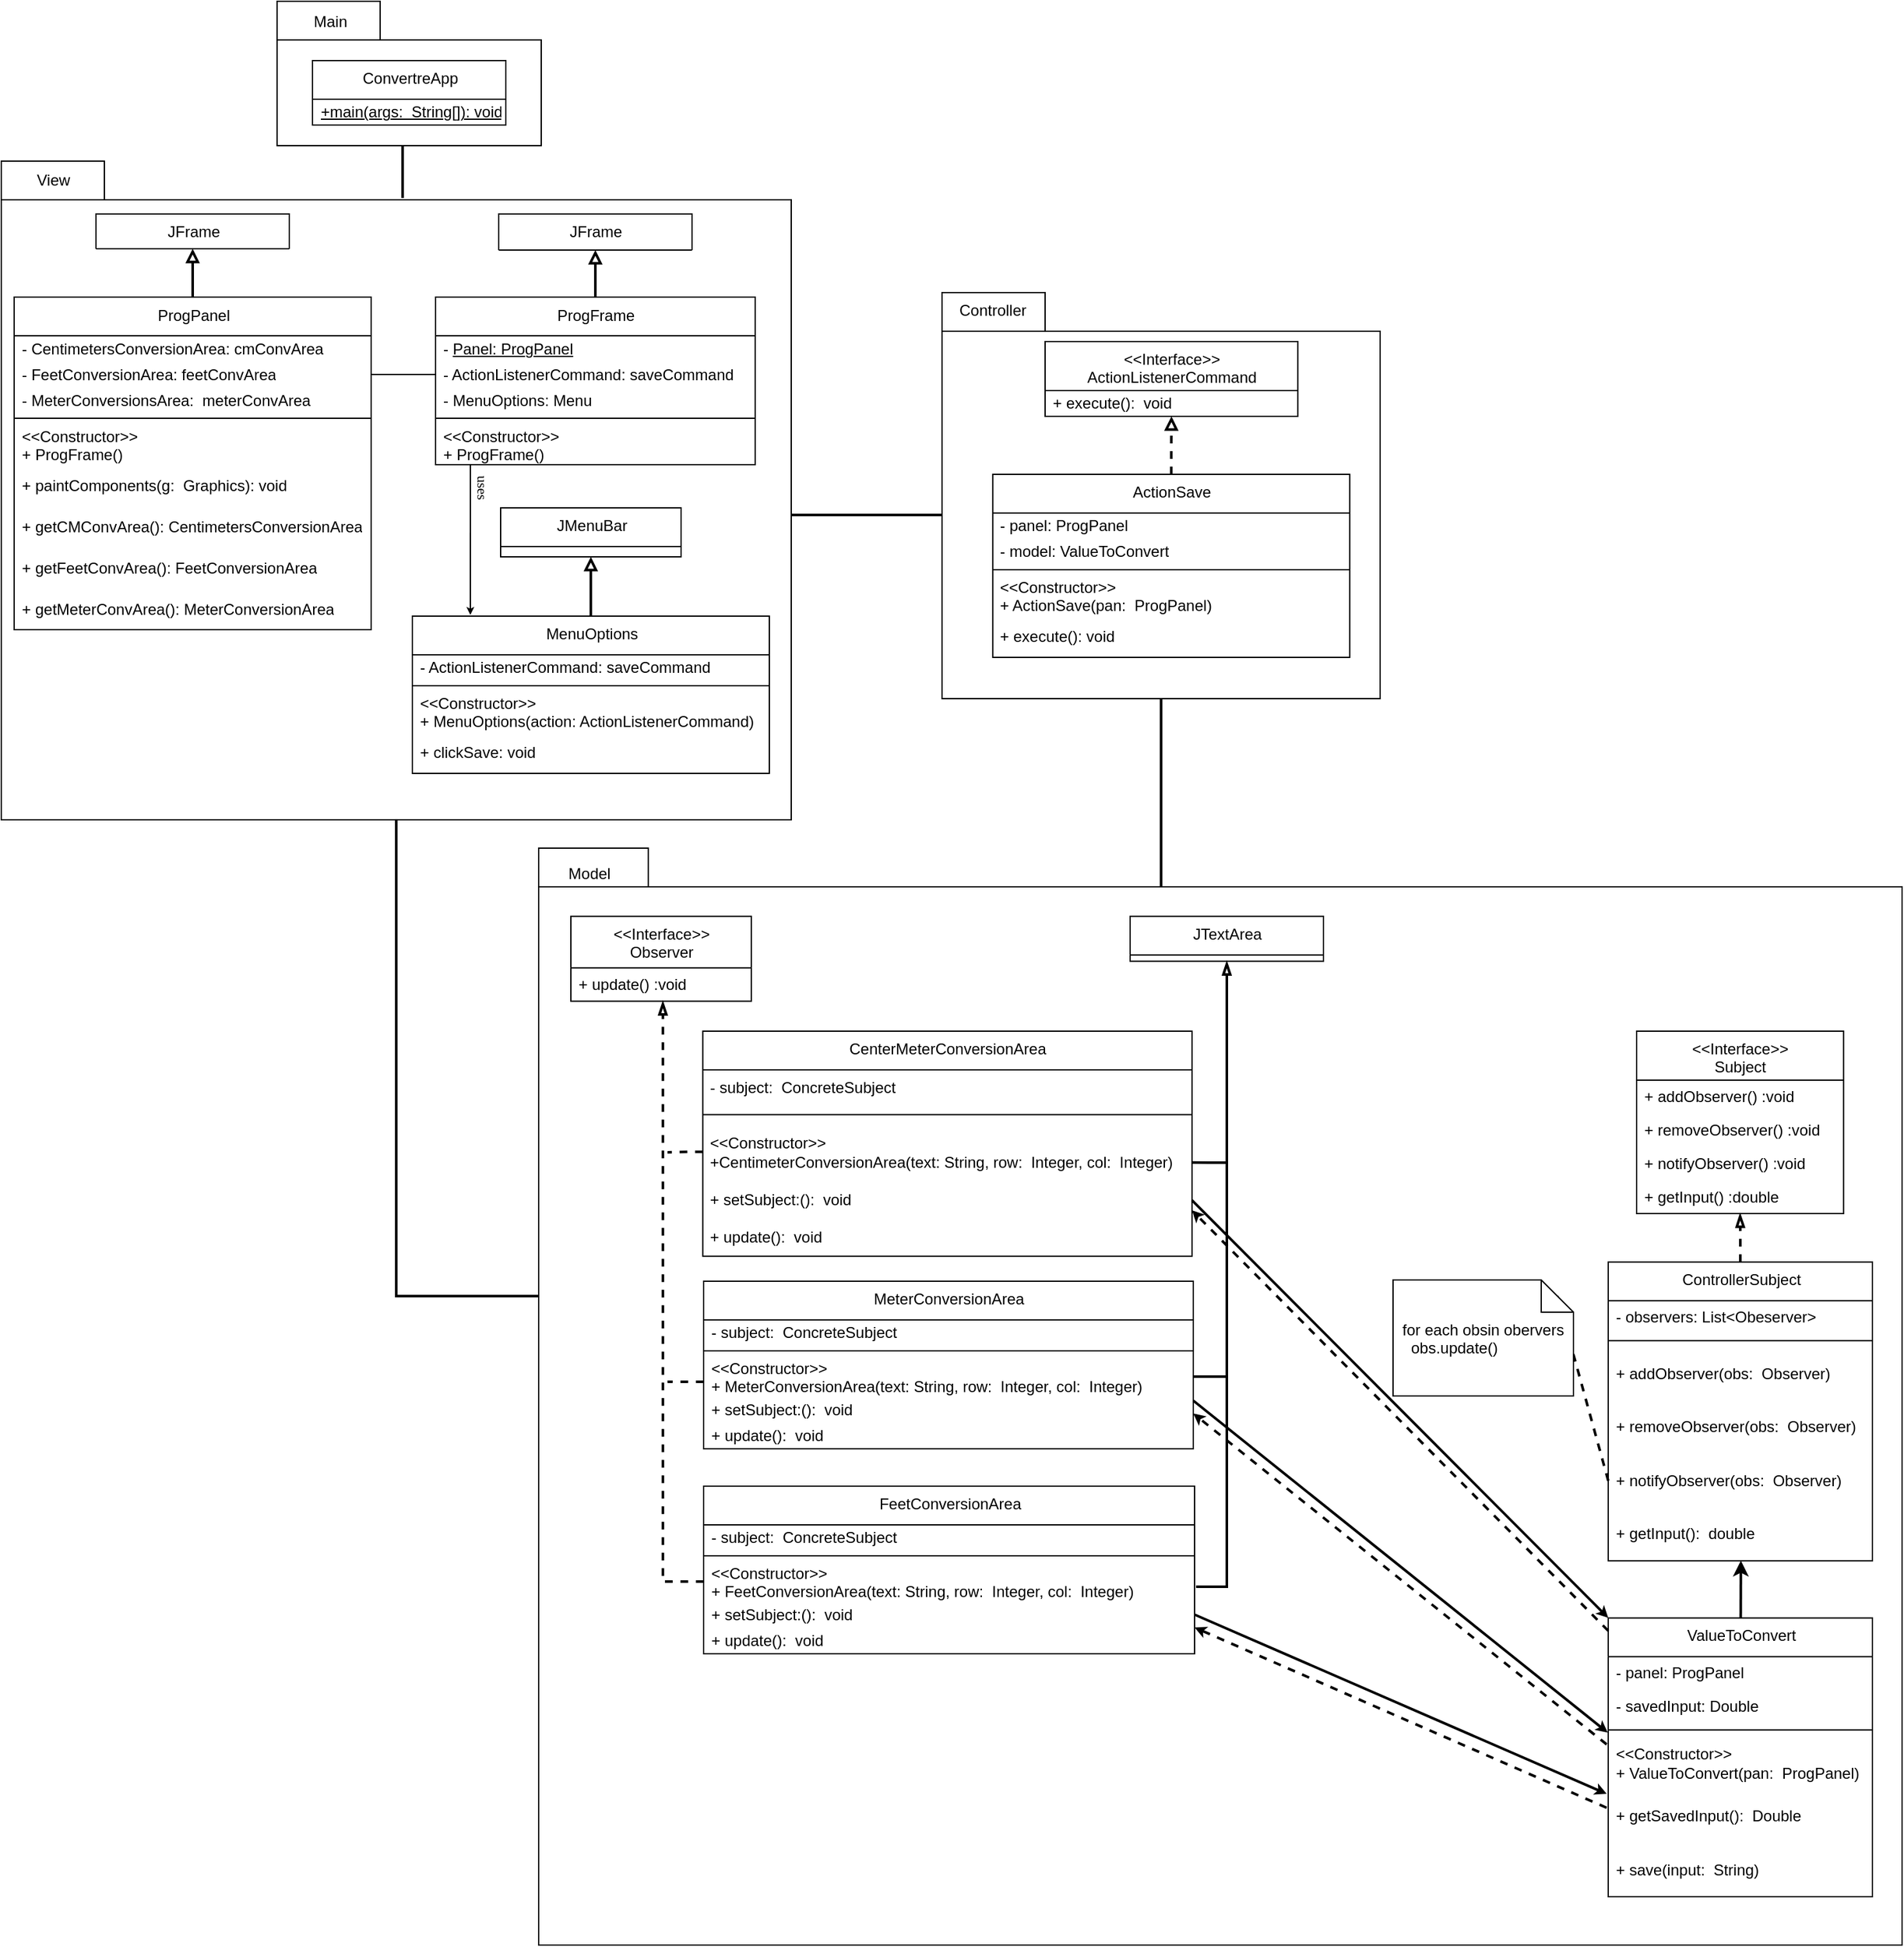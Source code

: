 <mxfile version="15.8.2" type="github">
  <diagram id="M9_Y6eJo72a2D9YSkRky" name="Page-1">
    <mxGraphModel dx="2500" dy="1868" grid="0" gridSize="10" guides="1" tooltips="1" connect="1" arrows="1" fold="1" page="0" pageScale="1" pageWidth="850" pageHeight="1100" math="0" shadow="0">
      <root>
        <mxCell id="0" />
        <mxCell id="1" style="" parent="0" />
        <mxCell id="19sE1abQ0TIRROIsZksC-42" value="" style="shape=folder;fontStyle=1;tabWidth=80;tabHeight=30;tabPosition=left;html=1;boundedLbl=1;labelBackgroundColor=default;fontColor=default;strokeColor=default;fillColor=default;" vertex="1" parent="1">
          <mxGeometry x="97" y="854" width="1058" height="851" as="geometry" />
        </mxCell>
        <mxCell id="19sE1abQ0TIRROIsZksC-46" value="" style="group" vertex="1" connectable="0" parent="1">
          <mxGeometry x="410" y="423" width="340" height="315" as="geometry" />
        </mxCell>
        <mxCell id="U3ejUCYZ4DHuvYuuj-Lv-6" value="" style="shape=folder;fontStyle=1;tabWidth=80;tabHeight=30;tabPosition=left;html=1;boundedLbl=1;labelBackgroundColor=default;fontColor=default;strokeColor=default;fillColor=default;" parent="19sE1abQ0TIRROIsZksC-46" vertex="1">
          <mxGeometry width="340" height="315" as="geometry" />
        </mxCell>
        <mxCell id="U3ejUCYZ4DHuvYuuj-Lv-173" value="Controller" style="text;html=1;align=center;verticalAlign=middle;resizable=0;points=[];autosize=1;strokeColor=none;fillColor=none;fontColor=default;" parent="19sE1abQ0TIRROIsZksC-46" vertex="1">
          <mxGeometry x="7.75" y="5" width="62" height="18" as="geometry" />
        </mxCell>
        <mxCell id="U3ejUCYZ4DHuvYuuj-Lv-47" value="&amp;lt;&amp;lt;Interface&amp;gt;&amp;gt;&lt;br&gt;ActionListenerCommand" style="swimlane;fontStyle=0;align=center;verticalAlign=top;childLayout=stackLayout;horizontal=1;startSize=38;horizontalStack=0;resizeParent=1;resizeParentMax=0;resizeLast=0;collapsible=0;marginBottom=0;html=1;fillColor=default;strokeColor=default;fontColor=default;labelBackgroundColor=default;" parent="19sE1abQ0TIRROIsZksC-46" vertex="1">
          <mxGeometry x="80" y="38" width="196.12" height="58" as="geometry" />
        </mxCell>
        <mxCell id="19sE1abQ0TIRROIsZksC-119" value="+ execute():&amp;nbsp; void" style="text;html=1;strokeColor=none;fillColor=none;align=left;verticalAlign=middle;spacingLeft=4;spacingRight=4;overflow=hidden;rotatable=0;points=[[0,0.5],[1,0.5]];portConstraint=eastwest;fontColor=default;labelBackgroundColor=default;" vertex="1" parent="U3ejUCYZ4DHuvYuuj-Lv-47">
          <mxGeometry y="38" width="196.12" height="20" as="geometry" />
        </mxCell>
        <mxCell id="19sE1abQ0TIRROIsZksC-47" value="" style="group" vertex="1" connectable="0" parent="1">
          <mxGeometry x="-320" y="321" width="613" height="511" as="geometry" />
        </mxCell>
        <mxCell id="U3ejUCYZ4DHuvYuuj-Lv-3" value="" style="shape=folder;fontStyle=1;tabWidth=80;tabHeight=30;tabPosition=left;html=1;boundedLbl=1;labelBackgroundColor=default;fontColor=default;strokeColor=default;fillColor=default;" parent="19sE1abQ0TIRROIsZksC-47" vertex="1">
          <mxGeometry width="613" height="511.0" as="geometry" />
        </mxCell>
        <mxCell id="U3ejUCYZ4DHuvYuuj-Lv-172" value="View" style="text;html=1;align=center;verticalAlign=middle;resizable=0;points=[];autosize=1;strokeColor=none;fillColor=none;fontColor=default;" parent="19sE1abQ0TIRROIsZksC-47" vertex="1">
          <mxGeometry x="22" y="5.908" width="36" height="18" as="geometry" />
        </mxCell>
        <mxCell id="19sE1abQ0TIRROIsZksC-27" style="edgeStyle=orthogonalEdgeStyle;rounded=0;orthogonalLoop=1;jettySize=auto;html=1;exitX=0.508;exitY=0.056;exitDx=0;exitDy=0;exitPerimeter=0;entryX=0.5;entryY=1;entryDx=0;entryDy=0;entryPerimeter=0;endArrow=none;endFill=0;strokeWidth=2;" edge="1" parent="1" source="U3ejUCYZ4DHuvYuuj-Lv-3" target="U3ejUCYZ4DHuvYuuj-Lv-1">
          <mxGeometry relative="1" as="geometry">
            <Array as="points" />
          </mxGeometry>
        </mxCell>
        <mxCell id="U3ejUCYZ4DHuvYuuj-Lv-4" value="" style="rounded=0;orthogonalLoop=1;jettySize=auto;html=1;labelBackgroundColor=default;fontColor=default;endArrow=none;endFill=0;strokeColor=default;strokeWidth=2;entryX=0;entryY=0;entryDx=613;entryDy=274.5;entryPerimeter=0;exitX=0;exitY=0;exitDx=0;exitDy=172.5;exitPerimeter=0;" parent="1" source="U3ejUCYZ4DHuvYuuj-Lv-6" edge="1" target="U3ejUCYZ4DHuvYuuj-Lv-3">
          <mxGeometry relative="1" as="geometry">
            <mxPoint x="318" y="632" as="targetPoint" />
            <mxPoint x="316" y="664" as="sourcePoint" />
          </mxGeometry>
        </mxCell>
        <mxCell id="19sE1abQ0TIRROIsZksC-41" style="edgeStyle=none;rounded=0;orthogonalLoop=1;jettySize=auto;html=1;exitX=0.5;exitY=1;exitDx=0;exitDy=0;exitPerimeter=0;entryX=0;entryY=0;entryDx=483.0;entryDy=30;entryPerimeter=0;endArrow=none;endFill=0;strokeWidth=2;" edge="1" parent="1" source="U3ejUCYZ4DHuvYuuj-Lv-6" target="19sE1abQ0TIRROIsZksC-42">
          <mxGeometry relative="1" as="geometry">
            <mxPoint x="564.5" y="901.0" as="targetPoint" />
          </mxGeometry>
        </mxCell>
        <mxCell id="U3ejUCYZ4DHuvYuuj-Lv-7" style="edgeStyle=orthogonalEdgeStyle;rounded=0;orthogonalLoop=1;jettySize=auto;html=1;entryX=0.5;entryY=1;entryDx=0;entryDy=0;fontColor=default;endArrow=block;endFill=0;strokeColor=default;labelBackgroundColor=default;strokeWidth=2;exitX=0.5;exitY=0;exitDx=0;exitDy=0;" parent="1" source="YJhYwYxTLhJLAMdy0_Dd-28" target="U3ejUCYZ4DHuvYuuj-Lv-45" edge="1">
          <mxGeometry relative="1" as="geometry">
            <mxPoint x="-35" y="940" as="sourcePoint" />
          </mxGeometry>
        </mxCell>
        <mxCell id="U3ejUCYZ4DHuvYuuj-Lv-11" style="edgeStyle=orthogonalEdgeStyle;rounded=0;orthogonalLoop=1;jettySize=auto;html=1;entryX=0.5;entryY=1;entryDx=0;entryDy=0;labelBackgroundColor=default;fontColor=default;endArrow=block;endFill=0;strokeColor=default;strokeWidth=2;" parent="1" source="U3ejUCYZ4DHuvYuuj-Lv-12" target="19sE1abQ0TIRROIsZksC-35" edge="1">
          <mxGeometry relative="1" as="geometry">
            <mxPoint x="141" y="400.0" as="targetPoint" />
          </mxGeometry>
        </mxCell>
        <mxCell id="U3ejUCYZ4DHuvYuuj-Lv-12" value="ProgFrame" style="swimlane;fontStyle=0;align=center;verticalAlign=top;childLayout=stackLayout;horizontal=1;startSize=30;horizontalStack=0;resizeParent=1;resizeParentMax=0;resizeLast=0;collapsible=0;marginBottom=0;html=1;fillColor=default;strokeColor=default;fontColor=default;labelBackgroundColor=default;" parent="1" vertex="1">
          <mxGeometry x="17" y="426.5" width="248" height="130" as="geometry" />
        </mxCell>
        <mxCell id="U3ejUCYZ4DHuvYuuj-Lv-13" value="- &lt;u&gt;Panel: ProgPanel&lt;br&gt;&lt;/u&gt;" style="text;html=1;strokeColor=none;fillColor=none;align=left;verticalAlign=middle;spacingLeft=4;spacingRight=4;overflow=hidden;rotatable=0;points=[[0,0.5],[1,0.5]];portConstraint=eastwest;fontColor=default;labelBackgroundColor=default;" parent="U3ejUCYZ4DHuvYuuj-Lv-12" vertex="1">
          <mxGeometry y="30" width="248" height="20" as="geometry" />
        </mxCell>
        <mxCell id="U3ejUCYZ4DHuvYuuj-Lv-14" value="- ActionListenerCommand: saveCommand" style="text;html=1;strokeColor=none;fillColor=none;align=left;verticalAlign=middle;spacingLeft=4;spacingRight=4;overflow=hidden;rotatable=0;points=[[0,0.5],[1,0.5]];portConstraint=eastwest;fontColor=default;labelBackgroundColor=default;" parent="U3ejUCYZ4DHuvYuuj-Lv-12" vertex="1">
          <mxGeometry y="50" width="248" height="20" as="geometry" />
        </mxCell>
        <mxCell id="YJhYwYxTLhJLAMdy0_Dd-5" value="- MenuOptions: Menu" style="text;html=1;strokeColor=none;fillColor=none;align=left;verticalAlign=middle;spacingLeft=4;spacingRight=4;overflow=hidden;rotatable=0;points=[[0,0.5],[1,0.5]];portConstraint=eastwest;fontColor=default;labelBackgroundColor=default;" parent="U3ejUCYZ4DHuvYuuj-Lv-12" vertex="1">
          <mxGeometry y="70" width="248" height="20" as="geometry" />
        </mxCell>
        <mxCell id="U3ejUCYZ4DHuvYuuj-Lv-15" value="" style="line;strokeWidth=1;fillColor=none;align=left;verticalAlign=middle;spacingTop=-1;spacingLeft=3;spacingRight=3;rotatable=0;labelPosition=right;points=[];portConstraint=eastwest;strokeColor=default;labelBackgroundColor=default;fontColor=default;" parent="U3ejUCYZ4DHuvYuuj-Lv-12" vertex="1">
          <mxGeometry y="90" width="248" height="8" as="geometry" />
        </mxCell>
        <mxCell id="U3ejUCYZ4DHuvYuuj-Lv-16" value="&amp;lt;&amp;lt;Constructor&amp;gt;&amp;gt;&lt;br&gt;+ ProgFrame()" style="text;html=1;strokeColor=none;fillColor=none;align=left;verticalAlign=middle;spacingLeft=4;spacingRight=4;overflow=hidden;rotatable=0;points=[[0,0.5],[1,0.5]];portConstraint=eastwest;fontColor=default;labelBackgroundColor=default;" parent="U3ejUCYZ4DHuvYuuj-Lv-12" vertex="1">
          <mxGeometry y="98" width="248" height="32" as="geometry" />
        </mxCell>
        <mxCell id="U3ejUCYZ4DHuvYuuj-Lv-29" style="edgeStyle=orthogonalEdgeStyle;rounded=0;orthogonalLoop=1;jettySize=auto;html=1;entryX=0.5;entryY=1;entryDx=0;entryDy=0;labelBackgroundColor=default;fontColor=default;endArrow=block;endFill=0;strokeColor=default;dashed=1;strokeWidth=2;exitX=0.5;exitY=0;exitDx=0;exitDy=0;" parent="1" source="YJhYwYxTLhJLAMdy0_Dd-41" target="U3ejUCYZ4DHuvYuuj-Lv-47" edge="1">
          <mxGeometry relative="1" as="geometry">
            <mxPoint x="588" y="548" as="sourcePoint" />
          </mxGeometry>
        </mxCell>
        <mxCell id="U3ejUCYZ4DHuvYuuj-Lv-45" value="JMenuBar" style="swimlane;fontStyle=0;align=center;verticalAlign=top;childLayout=stackLayout;horizontal=1;startSize=30;horizontalStack=0;resizeParent=1;resizeParentMax=0;resizeLast=0;collapsible=0;marginBottom=0;html=1;fillColor=default;strokeColor=default;fontColor=default;labelBackgroundColor=default;" parent="1" vertex="1">
          <mxGeometry x="67.5" y="590" width="140" height="38" as="geometry" />
        </mxCell>
        <mxCell id="YJhYwYxTLhJLAMdy0_Dd-6" value="ProgPanel" style="swimlane;fontStyle=0;align=center;verticalAlign=top;childLayout=stackLayout;horizontal=1;startSize=30;horizontalStack=0;resizeParent=1;resizeParentMax=0;resizeLast=0;collapsible=0;marginBottom=0;html=1;fillColor=default;strokeColor=default;fontColor=default;labelBackgroundColor=default;" parent="1" vertex="1">
          <mxGeometry x="-310" y="426.5" width="277" height="258" as="geometry" />
        </mxCell>
        <mxCell id="YJhYwYxTLhJLAMdy0_Dd-7" value="- CentimetersConversionArea: cmConvArea" style="text;html=1;strokeColor=none;fillColor=none;align=left;verticalAlign=middle;spacingLeft=4;spacingRight=4;overflow=hidden;rotatable=0;points=[[0,0.5],[1,0.5]];portConstraint=eastwest;fontColor=default;labelBackgroundColor=default;" parent="YJhYwYxTLhJLAMdy0_Dd-6" vertex="1">
          <mxGeometry y="30" width="277" height="20" as="geometry" />
        </mxCell>
        <mxCell id="YJhYwYxTLhJLAMdy0_Dd-8" value="- FeetConversionArea: feetConvArea" style="text;html=1;strokeColor=none;fillColor=none;align=left;verticalAlign=middle;spacingLeft=4;spacingRight=4;overflow=hidden;rotatable=0;points=[[0,0.5],[1,0.5]];portConstraint=eastwest;fontColor=default;labelBackgroundColor=default;" parent="YJhYwYxTLhJLAMdy0_Dd-6" vertex="1">
          <mxGeometry y="50" width="277" height="20" as="geometry" />
        </mxCell>
        <mxCell id="YJhYwYxTLhJLAMdy0_Dd-9" value="- MeterConversionsArea:&amp;nbsp; meterConvArea" style="text;html=1;strokeColor=none;fillColor=none;align=left;verticalAlign=middle;spacingLeft=4;spacingRight=4;overflow=hidden;rotatable=0;points=[[0,0.5],[1,0.5]];portConstraint=eastwest;fontColor=default;labelBackgroundColor=default;" parent="YJhYwYxTLhJLAMdy0_Dd-6" vertex="1">
          <mxGeometry y="70" width="277" height="20" as="geometry" />
        </mxCell>
        <mxCell id="YJhYwYxTLhJLAMdy0_Dd-10" value="" style="line;strokeWidth=1;fillColor=none;align=left;verticalAlign=middle;spacingTop=-1;spacingLeft=3;spacingRight=3;rotatable=0;labelPosition=right;points=[];portConstraint=eastwest;strokeColor=default;labelBackgroundColor=default;fontColor=default;" parent="YJhYwYxTLhJLAMdy0_Dd-6" vertex="1">
          <mxGeometry y="90" width="277" height="8" as="geometry" />
        </mxCell>
        <mxCell id="YJhYwYxTLhJLAMdy0_Dd-11" value="&amp;lt;&amp;lt;Constructor&amp;gt;&amp;gt;&lt;br&gt;+ ProgFrame()" style="text;html=1;strokeColor=none;fillColor=none;align=left;verticalAlign=middle;spacingLeft=4;spacingRight=4;overflow=hidden;rotatable=0;points=[[0,0.5],[1,0.5]];portConstraint=eastwest;fontColor=default;labelBackgroundColor=default;" parent="YJhYwYxTLhJLAMdy0_Dd-6" vertex="1">
          <mxGeometry y="98" width="277" height="32" as="geometry" />
        </mxCell>
        <mxCell id="YJhYwYxTLhJLAMdy0_Dd-21" value="+ paintComponents(g:&amp;nbsp; Graphics): void" style="text;html=1;strokeColor=none;fillColor=none;align=left;verticalAlign=middle;spacingLeft=4;spacingRight=4;overflow=hidden;rotatable=0;points=[[0,0.5],[1,0.5]];portConstraint=eastwest;fontColor=default;labelBackgroundColor=default;" parent="YJhYwYxTLhJLAMdy0_Dd-6" vertex="1">
          <mxGeometry y="130" width="277" height="32" as="geometry" />
        </mxCell>
        <mxCell id="YJhYwYxTLhJLAMdy0_Dd-22" value="+ getCMConvArea(): CentimetersConversionArea" style="text;html=1;strokeColor=none;fillColor=none;align=left;verticalAlign=middle;spacingLeft=4;spacingRight=4;overflow=hidden;rotatable=0;points=[[0,0.5],[1,0.5]];portConstraint=eastwest;fontColor=default;labelBackgroundColor=default;" parent="YJhYwYxTLhJLAMdy0_Dd-6" vertex="1">
          <mxGeometry y="162" width="277" height="32" as="geometry" />
        </mxCell>
        <mxCell id="YJhYwYxTLhJLAMdy0_Dd-23" value="+ getFeetConvArea(): FeetConversionArea" style="text;html=1;strokeColor=none;fillColor=none;align=left;verticalAlign=middle;spacingLeft=4;spacingRight=4;overflow=hidden;rotatable=0;points=[[0,0.5],[1,0.5]];portConstraint=eastwest;fontColor=default;labelBackgroundColor=default;" parent="YJhYwYxTLhJLAMdy0_Dd-6" vertex="1">
          <mxGeometry y="194" width="277" height="32" as="geometry" />
        </mxCell>
        <mxCell id="YJhYwYxTLhJLAMdy0_Dd-24" value="+ getMeterConvArea(): MeterConversionArea" style="text;html=1;strokeColor=none;fillColor=none;align=left;verticalAlign=middle;spacingLeft=4;spacingRight=4;overflow=hidden;rotatable=0;points=[[0,0.5],[1,0.5]];portConstraint=eastwest;fontColor=default;labelBackgroundColor=default;" parent="YJhYwYxTLhJLAMdy0_Dd-6" vertex="1">
          <mxGeometry y="226" width="277" height="32" as="geometry" />
        </mxCell>
        <mxCell id="YJhYwYxTLhJLAMdy0_Dd-20" style="edgeStyle=orthogonalEdgeStyle;rounded=0;orthogonalLoop=1;jettySize=auto;html=1;labelBackgroundColor=default;fontColor=default;endArrow=block;endFill=0;strokeColor=default;strokeWidth=2;exitX=0.5;exitY=0;exitDx=0;exitDy=0;entryX=0.5;entryY=1;entryDx=0;entryDy=0;" parent="1" source="YJhYwYxTLhJLAMdy0_Dd-6" target="19sE1abQ0TIRROIsZksC-37" edge="1">
          <mxGeometry relative="1" as="geometry">
            <mxPoint x="-34" y="446.5" as="sourcePoint" />
            <mxPoint x="-171.5" y="400" as="targetPoint" />
          </mxGeometry>
        </mxCell>
        <mxCell id="YJhYwYxTLhJLAMdy0_Dd-28" value="MenuOptions" style="swimlane;fontStyle=0;align=center;verticalAlign=top;childLayout=stackLayout;horizontal=1;startSize=30;horizontalStack=0;resizeParent=1;resizeParentMax=0;resizeLast=0;collapsible=0;marginBottom=0;html=1;fillColor=default;strokeColor=default;fontColor=default;labelBackgroundColor=default;" parent="1" vertex="1">
          <mxGeometry x="-1" y="674" width="277" height="122" as="geometry" />
        </mxCell>
        <mxCell id="YJhYwYxTLhJLAMdy0_Dd-29" value="- ActionListenerCommand: saveCommand" style="text;html=1;strokeColor=none;fillColor=none;align=left;verticalAlign=middle;spacingLeft=4;spacingRight=4;overflow=hidden;rotatable=0;points=[[0,0.5],[1,0.5]];portConstraint=eastwest;fontColor=default;labelBackgroundColor=default;" parent="YJhYwYxTLhJLAMdy0_Dd-28" vertex="1">
          <mxGeometry y="30" width="277" height="20" as="geometry" />
        </mxCell>
        <mxCell id="YJhYwYxTLhJLAMdy0_Dd-32" value="" style="line;strokeWidth=1;fillColor=none;align=left;verticalAlign=middle;spacingTop=-1;spacingLeft=3;spacingRight=3;rotatable=0;labelPosition=right;points=[];portConstraint=eastwest;strokeColor=default;labelBackgroundColor=default;fontColor=default;" parent="YJhYwYxTLhJLAMdy0_Dd-28" vertex="1">
          <mxGeometry y="50" width="277" height="8" as="geometry" />
        </mxCell>
        <mxCell id="YJhYwYxTLhJLAMdy0_Dd-33" value="&amp;lt;&amp;lt;Constructor&amp;gt;&amp;gt;&lt;br&gt;&lt;div align=&quot;left&quot;&gt;+ MenuOptions(action: ActionListenerCommand)&lt;/div&gt;" style="text;html=1;strokeColor=none;fillColor=none;align=left;verticalAlign=middle;spacingLeft=4;spacingRight=4;overflow=hidden;rotatable=0;points=[[0,0.5],[1,0.5]];portConstraint=eastwest;fontColor=default;labelBackgroundColor=default;" parent="YJhYwYxTLhJLAMdy0_Dd-28" vertex="1">
          <mxGeometry y="58" width="277" height="32" as="geometry" />
        </mxCell>
        <mxCell id="YJhYwYxTLhJLAMdy0_Dd-34" value="+ clickSave: void" style="text;html=1;strokeColor=none;fillColor=none;align=left;verticalAlign=middle;spacingLeft=4;spacingRight=4;overflow=hidden;rotatable=0;points=[[0,0.5],[1,0.5]];portConstraint=eastwest;fontColor=default;labelBackgroundColor=default;" parent="YJhYwYxTLhJLAMdy0_Dd-28" vertex="1">
          <mxGeometry y="90" width="277" height="32" as="geometry" />
        </mxCell>
        <mxCell id="YJhYwYxTLhJLAMdy0_Dd-41" value="ActionSave" style="swimlane;fontStyle=0;align=center;verticalAlign=top;childLayout=stackLayout;horizontal=1;startSize=30;horizontalStack=0;resizeParent=1;resizeParentMax=0;resizeLast=0;collapsible=0;marginBottom=0;html=1;fillColor=default;strokeColor=default;fontColor=default;labelBackgroundColor=default;" parent="1" vertex="1">
          <mxGeometry x="449.38" y="564" width="277" height="142" as="geometry" />
        </mxCell>
        <mxCell id="YJhYwYxTLhJLAMdy0_Dd-42" value="- panel: ProgPanel" style="text;html=1;strokeColor=none;fillColor=none;align=left;verticalAlign=middle;spacingLeft=4;spacingRight=4;overflow=hidden;rotatable=0;points=[[0,0.5],[1,0.5]];portConstraint=eastwest;fontColor=default;labelBackgroundColor=default;" parent="YJhYwYxTLhJLAMdy0_Dd-41" vertex="1">
          <mxGeometry y="30" width="277" height="20" as="geometry" />
        </mxCell>
        <mxCell id="YJhYwYxTLhJLAMdy0_Dd-43" value="- model: ValueToConvert" style="text;html=1;strokeColor=none;fillColor=none;align=left;verticalAlign=middle;spacingLeft=4;spacingRight=4;overflow=hidden;rotatable=0;points=[[0,0.5],[1,0.5]];portConstraint=eastwest;fontColor=default;labelBackgroundColor=default;" parent="YJhYwYxTLhJLAMdy0_Dd-41" vertex="1">
          <mxGeometry y="50" width="277" height="20" as="geometry" />
        </mxCell>
        <mxCell id="YJhYwYxTLhJLAMdy0_Dd-45" value="" style="line;strokeWidth=1;fillColor=none;align=left;verticalAlign=middle;spacingTop=-1;spacingLeft=3;spacingRight=3;rotatable=0;labelPosition=right;points=[];portConstraint=eastwest;strokeColor=default;labelBackgroundColor=default;fontColor=default;" parent="YJhYwYxTLhJLAMdy0_Dd-41" vertex="1">
          <mxGeometry y="70" width="277" height="8" as="geometry" />
        </mxCell>
        <mxCell id="YJhYwYxTLhJLAMdy0_Dd-46" value="&amp;lt;&amp;lt;Constructor&amp;gt;&amp;gt;&lt;br&gt;+ ActionSave(pan:&amp;nbsp; ProgPanel)" style="text;html=1;strokeColor=none;fillColor=none;align=left;verticalAlign=middle;spacingLeft=4;spacingRight=4;overflow=hidden;rotatable=0;points=[[0,0.5],[1,0.5]];portConstraint=eastwest;fontColor=default;labelBackgroundColor=default;" parent="YJhYwYxTLhJLAMdy0_Dd-41" vertex="1">
          <mxGeometry y="78" width="277" height="32" as="geometry" />
        </mxCell>
        <mxCell id="YJhYwYxTLhJLAMdy0_Dd-50" value="+ execute(): void" style="text;html=1;strokeColor=none;fillColor=none;align=left;verticalAlign=middle;spacingLeft=4;spacingRight=4;overflow=hidden;rotatable=0;points=[[0,0.5],[1,0.5]];portConstraint=eastwest;fontColor=default;labelBackgroundColor=default;" parent="YJhYwYxTLhJLAMdy0_Dd-41" vertex="1">
          <mxGeometry y="110" width="277" height="32" as="geometry" />
        </mxCell>
        <mxCell id="19sE1abQ0TIRROIsZksC-35" value="JFrame" style="swimlane;fontStyle=0;align=center;verticalAlign=top;childLayout=stackLayout;horizontal=1;startSize=30;horizontalStack=0;resizeParent=1;resizeParentMax=0;resizeLast=0;collapsible=0;marginBottom=0;html=1;fillColor=default;strokeColor=default;fontColor=default;" vertex="1" parent="1">
          <mxGeometry x="66" y="362" width="150" height="28" as="geometry" />
        </mxCell>
        <mxCell id="19sE1abQ0TIRROIsZksC-37" value="JFrame" style="swimlane;fontStyle=0;align=center;verticalAlign=top;childLayout=stackLayout;horizontal=1;startSize=30;horizontalStack=0;resizeParent=1;resizeParentMax=0;resizeLast=0;collapsible=0;marginBottom=0;html=1;fillColor=default;strokeColor=default;fontColor=default;" vertex="1" parent="1">
          <mxGeometry x="-246.5" y="362" width="150" height="27" as="geometry" />
        </mxCell>
        <mxCell id="19sE1abQ0TIRROIsZksC-68" style="edgeStyle=orthogonalEdgeStyle;rounded=0;orthogonalLoop=1;jettySize=auto;html=1;exitX=0;exitY=0;exitDx=0;exitDy=347.5;exitPerimeter=0;entryX=0.5;entryY=1;entryDx=0;entryDy=0;entryPerimeter=0;fontFamily=Times New Roman;startArrow=none;startFill=0;endArrow=none;endFill=0;strokeWidth=2;" edge="1" parent="1" source="19sE1abQ0TIRROIsZksC-42" target="U3ejUCYZ4DHuvYuuj-Lv-3">
          <mxGeometry relative="1" as="geometry" />
        </mxCell>
        <mxCell id="19sE1abQ0TIRROIsZksC-75" value="" style="group" vertex="1" connectable="0" parent="1">
          <mxGeometry x="-106" y="197" width="205" height="112" as="geometry" />
        </mxCell>
        <mxCell id="19sE1abQ0TIRROIsZksC-74" value="" style="group" vertex="1" connectable="0" parent="19sE1abQ0TIRROIsZksC-75">
          <mxGeometry width="205" height="112" as="geometry" />
        </mxCell>
        <mxCell id="U3ejUCYZ4DHuvYuuj-Lv-1" value="" style="shape=folder;fontStyle=1;tabWidth=80;tabHeight=30;tabPosition=left;html=1;boundedLbl=1;labelBackgroundColor=default;fontColor=default;strokeColor=default;fillColor=default;" parent="19sE1abQ0TIRROIsZksC-74" vertex="1">
          <mxGeometry width="205" height="112" as="geometry" />
        </mxCell>
        <mxCell id="U3ejUCYZ4DHuvYuuj-Lv-43" value="ConvertreApp" style="swimlane;fontStyle=0;align=center;verticalAlign=top;childLayout=stackLayout;horizontal=1;startSize=30;horizontalStack=0;resizeParent=1;resizeParentMax=0;resizeLast=0;collapsible=0;marginBottom=0;html=1;fillColor=default;strokeColor=default;fontColor=default;labelBackgroundColor=default;" parent="19sE1abQ0TIRROIsZksC-74" vertex="1">
          <mxGeometry x="27.5" y="46" width="150" height="50" as="geometry" />
        </mxCell>
        <mxCell id="U3ejUCYZ4DHuvYuuj-Lv-44" value="&lt;u&gt;+main(args:&amp;nbsp; String[]): void&lt;/u&gt;" style="text;html=1;strokeColor=default;fillColor=default;align=left;verticalAlign=middle;spacingLeft=4;spacingRight=4;overflow=hidden;rotatable=0;points=[[0,0.5],[1,0.5]];portConstraint=eastwest;fontColor=default;labelBackgroundColor=default;" parent="U3ejUCYZ4DHuvYuuj-Lv-43" vertex="1">
          <mxGeometry y="30" width="150" height="20" as="geometry" />
        </mxCell>
        <mxCell id="U3ejUCYZ4DHuvYuuj-Lv-175" value="Main" style="text;html=1;align=center;verticalAlign=middle;resizable=0;points=[];autosize=1;strokeColor=none;fillColor=none;fontColor=default;" parent="19sE1abQ0TIRROIsZksC-75" vertex="1">
          <mxGeometry x="23" y="7" width="36" height="18" as="geometry" />
        </mxCell>
        <mxCell id="19sE1abQ0TIRROIsZksC-22" style="edgeStyle=orthogonalEdgeStyle;rounded=0;orthogonalLoop=1;jettySize=auto;html=1;dashed=1;endArrow=blockThin;endFill=0;strokeWidth=2;exitX=0;exitY=0.5;exitDx=0;exitDy=0;entryX=0.51;entryY=1.003;entryDx=0;entryDy=0;entryPerimeter=0;" edge="1" parent="1" source="19sE1abQ0TIRROIsZksC-10" target="YJhYwYxTLhJLAMdy0_Dd-52">
          <mxGeometry relative="1" as="geometry">
            <mxPoint x="173" y="966" as="targetPoint" />
            <Array as="points" />
          </mxGeometry>
        </mxCell>
        <mxCell id="19sE1abQ0TIRROIsZksC-7" value="FeetConversionArea" style="swimlane;fontStyle=0;align=center;verticalAlign=top;childLayout=stackLayout;horizontal=1;startSize=30;horizontalStack=0;resizeParent=1;resizeParentMax=0;resizeLast=0;collapsible=0;marginBottom=0;html=1;fillColor=default;strokeColor=default;fontColor=default;" vertex="1" parent="1">
          <mxGeometry x="225" y="1349" width="381" height="130" as="geometry" />
        </mxCell>
        <mxCell id="19sE1abQ0TIRROIsZksC-8" value="- subject:&amp;nbsp; ConcreteSubject" style="text;html=1;strokeColor=none;fillColor=none;align=left;verticalAlign=middle;spacingLeft=4;spacingRight=4;overflow=hidden;rotatable=0;points=[[0,0.5],[1,0.5]];portConstraint=eastwest;fontColor=default;" vertex="1" parent="19sE1abQ0TIRROIsZksC-7">
          <mxGeometry y="30" width="381" height="20" as="geometry" />
        </mxCell>
        <mxCell id="19sE1abQ0TIRROIsZksC-9" value="" style="line;strokeWidth=1;fillColor=none;align=left;verticalAlign=middle;spacingTop=-1;spacingLeft=3;spacingRight=3;rotatable=0;labelPosition=right;points=[];portConstraint=eastwest;" vertex="1" parent="19sE1abQ0TIRROIsZksC-7">
          <mxGeometry y="50" width="381" height="8" as="geometry" />
        </mxCell>
        <mxCell id="19sE1abQ0TIRROIsZksC-10" value="&amp;lt;&amp;lt;Constructor&amp;gt;&amp;gt;&lt;br&gt;+ FeetConversionArea(text: String, row:&amp;nbsp; Integer, col:&amp;nbsp; Integer)" style="text;html=1;strokeColor=none;fillColor=none;align=left;verticalAlign=middle;spacingLeft=4;spacingRight=4;overflow=hidden;rotatable=0;points=[[0,0.5],[1,0.5]];portConstraint=eastwest;fontColor=default;" vertex="1" parent="19sE1abQ0TIRROIsZksC-7">
          <mxGeometry y="58" width="381" height="32" as="geometry" />
        </mxCell>
        <mxCell id="19sE1abQ0TIRROIsZksC-11" value="+ setSubject:():&amp;nbsp; void" style="text;html=1;strokeColor=none;fillColor=none;align=left;verticalAlign=middle;spacingLeft=4;spacingRight=4;overflow=hidden;rotatable=0;points=[[0,0.5],[1,0.5]];portConstraint=eastwest;fontColor=default;" vertex="1" parent="19sE1abQ0TIRROIsZksC-7">
          <mxGeometry y="90" width="381" height="20" as="geometry" />
        </mxCell>
        <mxCell id="19sE1abQ0TIRROIsZksC-114" value="+ update():&amp;nbsp; void" style="text;html=1;strokeColor=none;fillColor=none;align=left;verticalAlign=middle;spacingLeft=4;spacingRight=4;overflow=hidden;rotatable=0;points=[[0,0.5],[1,0.5]];portConstraint=eastwest;fontColor=default;" vertex="1" parent="19sE1abQ0TIRROIsZksC-7">
          <mxGeometry y="110" width="381" height="20" as="geometry" />
        </mxCell>
        <mxCell id="19sE1abQ0TIRROIsZksC-31" style="edgeStyle=orthogonalEdgeStyle;rounded=0;orthogonalLoop=1;jettySize=auto;html=1;exitX=1.003;exitY=0.625;exitDx=0;exitDy=0;entryX=0.5;entryY=1;entryDx=0;entryDy=0;endArrow=blockThin;endFill=0;strokeWidth=2;exitPerimeter=0;" edge="1" parent="1" source="19sE1abQ0TIRROIsZksC-10" target="19sE1abQ0TIRROIsZksC-29">
          <mxGeometry relative="1" as="geometry" />
        </mxCell>
        <mxCell id="19sE1abQ0TIRROIsZksC-33" value="" style="group" vertex="1" connectable="0" parent="1">
          <mxGeometry x="216" y="996" width="388" height="188" as="geometry" />
        </mxCell>
        <mxCell id="YJhYwYxTLhJLAMdy0_Dd-59" value="CenterMeterConversionArea" style="swimlane;fontStyle=0;align=center;verticalAlign=top;childLayout=stackLayout;horizontal=1;startSize=30;horizontalStack=0;resizeParent=1;resizeParentMax=0;resizeLast=0;collapsible=0;marginBottom=0;html=1;fillColor=default;strokeColor=default;fontColor=default;" parent="19sE1abQ0TIRROIsZksC-33" vertex="1">
          <mxGeometry x="8.357" width="379.643" height="174.615" as="geometry" />
        </mxCell>
        <mxCell id="YJhYwYxTLhJLAMdy0_Dd-60" value="- subject:&amp;nbsp; ConcreteSubject" style="text;html=1;strokeColor=none;fillColor=none;align=left;verticalAlign=middle;spacingLeft=4;spacingRight=4;overflow=hidden;rotatable=0;points=[[0,0.5],[1,0.5]];portConstraint=eastwest;fontColor=default;" parent="YJhYwYxTLhJLAMdy0_Dd-59" vertex="1">
          <mxGeometry y="30" width="379.643" height="28.923" as="geometry" />
        </mxCell>
        <mxCell id="YJhYwYxTLhJLAMdy0_Dd-61" value="" style="line;strokeWidth=1;fillColor=none;align=left;verticalAlign=middle;spacingTop=-1;spacingLeft=3;spacingRight=3;rotatable=0;labelPosition=right;points=[];portConstraint=eastwest;" parent="YJhYwYxTLhJLAMdy0_Dd-59" vertex="1">
          <mxGeometry y="58.923" width="379.643" height="11.569" as="geometry" />
        </mxCell>
        <mxCell id="YJhYwYxTLhJLAMdy0_Dd-62" value="&amp;lt;&amp;lt;Constructor&amp;gt;&amp;gt;&lt;br&gt;+CentimeterConversionArea(text: String, row:&amp;nbsp; Integer, col:&amp;nbsp; Integer)" style="text;html=1;strokeColor=none;fillColor=none;align=left;verticalAlign=middle;spacingLeft=4;spacingRight=4;overflow=hidden;rotatable=0;points=[[0,0.5],[1,0.5]];portConstraint=eastwest;fontColor=default;" parent="YJhYwYxTLhJLAMdy0_Dd-59" vertex="1">
          <mxGeometry y="70.492" width="379.643" height="46.277" as="geometry" />
        </mxCell>
        <mxCell id="YJhYwYxTLhJLAMdy0_Dd-63" value="+ setSubject:():&amp;nbsp; void" style="text;html=1;strokeColor=none;fillColor=none;align=left;verticalAlign=middle;spacingLeft=4;spacingRight=4;overflow=hidden;rotatable=0;points=[[0,0.5],[1,0.5]];portConstraint=eastwest;fontColor=default;" parent="YJhYwYxTLhJLAMdy0_Dd-59" vertex="1">
          <mxGeometry y="116.769" width="379.643" height="28.923" as="geometry" />
        </mxCell>
        <mxCell id="YJhYwYxTLhJLAMdy0_Dd-64" value="+ update():&amp;nbsp; void" style="text;html=1;strokeColor=none;fillColor=none;align=left;verticalAlign=middle;spacingLeft=4;spacingRight=4;overflow=hidden;rotatable=0;points=[[0,0.5],[1,0.5]];portConstraint=eastwest;fontColor=default;" parent="YJhYwYxTLhJLAMdy0_Dd-59" vertex="1">
          <mxGeometry y="145.692" width="379.643" height="28.923" as="geometry" />
        </mxCell>
        <mxCell id="19sE1abQ0TIRROIsZksC-39" style="edgeStyle=orthogonalEdgeStyle;rounded=0;orthogonalLoop=1;jettySize=auto;html=1;endArrow=none;endFill=0;strokeWidth=2;entryX=1.001;entryY=0.677;entryDx=0;entryDy=0;entryPerimeter=0;" edge="1" parent="YJhYwYxTLhJLAMdy0_Dd-59" target="YJhYwYxTLhJLAMdy0_Dd-62">
          <mxGeometry relative="1" as="geometry">
            <mxPoint x="382.643" y="102" as="targetPoint" />
            <mxPoint x="405.643" y="102" as="sourcePoint" />
            <Array as="points">
              <mxPoint x="393" y="102" />
            </Array>
          </mxGeometry>
        </mxCell>
        <mxCell id="19sE1abQ0TIRROIsZksC-21" style="edgeStyle=orthogonalEdgeStyle;rounded=0;orthogonalLoop=1;jettySize=auto;html=1;exitX=0;exitY=0.5;exitDx=0;exitDy=0;dashed=1;endArrow=none;endFill=0;strokeWidth=2;" edge="1" parent="19sE1abQ0TIRROIsZksC-33" source="YJhYwYxTLhJLAMdy0_Dd-62">
          <mxGeometry relative="1" as="geometry">
            <mxPoint x="-19" y="94" as="targetPoint" />
            <Array as="points">
              <mxPoint y="94" />
              <mxPoint x="-44" y="94" />
            </Array>
          </mxGeometry>
        </mxCell>
        <mxCell id="19sE1abQ0TIRROIsZksC-34" value="" style="group" vertex="1" connectable="0" parent="1">
          <mxGeometry x="225" y="1190" width="380" height="130" as="geometry" />
        </mxCell>
        <mxCell id="19sE1abQ0TIRROIsZksC-1" value="MeterConversionArea" style="swimlane;fontStyle=0;align=center;verticalAlign=top;childLayout=stackLayout;horizontal=1;startSize=30;horizontalStack=0;resizeParent=1;resizeParentMax=0;resizeLast=0;collapsible=0;marginBottom=0;html=1;fillColor=default;strokeColor=default;fontColor=default;" vertex="1" parent="19sE1abQ0TIRROIsZksC-34">
          <mxGeometry width="380" height="130" as="geometry" />
        </mxCell>
        <mxCell id="19sE1abQ0TIRROIsZksC-2" value="- subject:&amp;nbsp; ConcreteSubject" style="text;html=1;strokeColor=none;fillColor=none;align=left;verticalAlign=middle;spacingLeft=4;spacingRight=4;overflow=hidden;rotatable=0;points=[[0,0.5],[1,0.5]];portConstraint=eastwest;fontColor=default;" vertex="1" parent="19sE1abQ0TIRROIsZksC-1">
          <mxGeometry y="30" width="380" height="20" as="geometry" />
        </mxCell>
        <mxCell id="19sE1abQ0TIRROIsZksC-3" value="" style="line;strokeWidth=1;fillColor=none;align=left;verticalAlign=middle;spacingTop=-1;spacingLeft=3;spacingRight=3;rotatable=0;labelPosition=right;points=[];portConstraint=eastwest;" vertex="1" parent="19sE1abQ0TIRROIsZksC-1">
          <mxGeometry y="50" width="380" height="8" as="geometry" />
        </mxCell>
        <mxCell id="19sE1abQ0TIRROIsZksC-4" value="&amp;lt;&amp;lt;Constructor&amp;gt;&amp;gt;&lt;br&gt;+ MeterConversionArea(text: String, row:&amp;nbsp; Integer, col:&amp;nbsp; Integer)" style="text;html=1;strokeColor=none;fillColor=none;align=left;verticalAlign=middle;spacingLeft=4;spacingRight=4;overflow=hidden;rotatable=0;points=[[0,0.5],[1,0.5]];portConstraint=eastwest;fontColor=default;" vertex="1" parent="19sE1abQ0TIRROIsZksC-1">
          <mxGeometry y="58" width="380" height="32" as="geometry" />
        </mxCell>
        <mxCell id="19sE1abQ0TIRROIsZksC-5" value="+ setSubject:():&amp;nbsp; void" style="text;html=1;strokeColor=none;fillColor=none;align=left;verticalAlign=middle;spacingLeft=4;spacingRight=4;overflow=hidden;rotatable=0;points=[[0,0.5],[1,0.5]];portConstraint=eastwest;fontColor=default;" vertex="1" parent="19sE1abQ0TIRROIsZksC-1">
          <mxGeometry y="90" width="380" height="20" as="geometry" />
        </mxCell>
        <mxCell id="19sE1abQ0TIRROIsZksC-6" value="+ update():&amp;nbsp; void" style="text;html=1;strokeColor=none;fillColor=none;align=left;verticalAlign=middle;spacingLeft=4;spacingRight=4;overflow=hidden;rotatable=0;points=[[0,0.5],[1,0.5]];portConstraint=eastwest;fontColor=default;" vertex="1" parent="19sE1abQ0TIRROIsZksC-1">
          <mxGeometry y="110" width="380" height="20" as="geometry" />
        </mxCell>
        <mxCell id="19sE1abQ0TIRROIsZksC-32" style="edgeStyle=orthogonalEdgeStyle;rounded=0;orthogonalLoop=1;jettySize=auto;html=1;dashed=1;endArrow=none;endFill=0;strokeWidth=2;exitX=0;exitY=0.626;exitDx=0;exitDy=0;exitPerimeter=0;" edge="1" parent="19sE1abQ0TIRROIsZksC-34" source="19sE1abQ0TIRROIsZksC-4">
          <mxGeometry relative="1" as="geometry">
            <mxPoint x="-28" y="78" as="targetPoint" />
            <mxPoint x="8.185" y="78" as="sourcePoint" />
            <Array as="points">
              <mxPoint y="78" />
            </Array>
          </mxGeometry>
        </mxCell>
        <mxCell id="19sE1abQ0TIRROIsZksC-38" style="edgeStyle=orthogonalEdgeStyle;rounded=0;orthogonalLoop=1;jettySize=auto;html=1;endArrow=none;endFill=0;strokeWidth=2;entryX=1;entryY=0.5;entryDx=0;entryDy=0;" edge="1" parent="1" target="19sE1abQ0TIRROIsZksC-4">
          <mxGeometry relative="1" as="geometry">
            <mxPoint x="569" y="1254.71" as="targetPoint" />
            <mxPoint x="632" y="1264" as="sourcePoint" />
            <Array as="points" />
          </mxGeometry>
        </mxCell>
        <mxCell id="19sE1abQ0TIRROIsZksC-67" style="edgeStyle=none;rounded=0;orthogonalLoop=1;jettySize=auto;html=1;fontFamily=Times New Roman;endArrow=classic;endFill=1;strokeWidth=2;entryX=0.502;entryY=0.996;entryDx=0;entryDy=0;entryPerimeter=0;" edge="1" parent="1" source="19sE1abQ0TIRROIsZksC-59" target="19sE1abQ0TIRROIsZksC-57">
          <mxGeometry x="81.5" y="855" as="geometry">
            <mxPoint x="847" y="1411.357" as="targetPoint" />
          </mxGeometry>
        </mxCell>
        <mxCell id="19sE1abQ0TIRROIsZksC-49" value="ControllerSubject" style="swimlane;fontStyle=0;align=center;verticalAlign=top;childLayout=stackLayout;horizontal=1;startSize=30;horizontalStack=0;resizeParent=1;resizeParentMax=0;resizeLast=0;collapsible=0;marginBottom=0;html=1;fillColor=default;strokeColor=default;fontColor=default;labelBackgroundColor=default;" vertex="1" parent="1">
          <mxGeometry x="927" y="1175.07" width="205" height="231.841" as="geometry" />
        </mxCell>
        <mxCell id="19sE1abQ0TIRROIsZksC-50" value="- observers: List&amp;lt;Obeserver&amp;gt;" style="text;html=1;strokeColor=none;fillColor=none;align=left;verticalAlign=middle;spacingLeft=4;spacingRight=4;overflow=hidden;rotatable=0;points=[[0,0.5],[1,0.5]];portConstraint=eastwest;fontColor=default;labelBackgroundColor=default;" vertex="1" parent="19sE1abQ0TIRROIsZksC-49">
          <mxGeometry y="30" width="205" height="25.877" as="geometry" />
        </mxCell>
        <mxCell id="19sE1abQ0TIRROIsZksC-52" value="" style="line;strokeWidth=1;fillColor=none;align=left;verticalAlign=middle;spacingTop=-1;spacingLeft=3;spacingRight=3;rotatable=0;labelPosition=right;points=[];portConstraint=eastwest;strokeColor=default;labelBackgroundColor=default;fontColor=default;" vertex="1" parent="19sE1abQ0TIRROIsZksC-49">
          <mxGeometry y="55.877" width="205" height="10.351" as="geometry" />
        </mxCell>
        <mxCell id="19sE1abQ0TIRROIsZksC-53" value="+ addObserver(obs:&amp;nbsp; Observer)" style="text;html=1;strokeColor=none;fillColor=none;align=left;verticalAlign=middle;spacingLeft=4;spacingRight=4;overflow=hidden;rotatable=0;points=[[0,0.5],[1,0.5]];portConstraint=eastwest;fontColor=default;labelBackgroundColor=default;" vertex="1" parent="19sE1abQ0TIRROIsZksC-49">
          <mxGeometry y="66.228" width="205" height="41.403" as="geometry" />
        </mxCell>
        <mxCell id="19sE1abQ0TIRROIsZksC-54" value="+ removeObserver(obs:&amp;nbsp; Observer)" style="text;html=1;strokeColor=none;fillColor=none;align=left;verticalAlign=middle;spacingLeft=4;spacingRight=4;overflow=hidden;rotatable=0;points=[[0,0.5],[1,0.5]];portConstraint=eastwest;fontColor=default;labelBackgroundColor=default;" vertex="1" parent="19sE1abQ0TIRROIsZksC-49">
          <mxGeometry y="107.631" width="205" height="41.403" as="geometry" />
        </mxCell>
        <mxCell id="19sE1abQ0TIRROIsZksC-55" value="+ notifyObserver(obs:&amp;nbsp; Observer)" style="text;html=1;strokeColor=none;fillColor=none;align=left;verticalAlign=middle;spacingLeft=4;spacingRight=4;overflow=hidden;rotatable=0;points=[[0,0.5],[1,0.5]];portConstraint=eastwest;fontColor=default;labelBackgroundColor=default;" vertex="1" parent="19sE1abQ0TIRROIsZksC-49">
          <mxGeometry y="149.034" width="205" height="41.403" as="geometry" />
        </mxCell>
        <mxCell id="19sE1abQ0TIRROIsZksC-57" value="+ getInput():&amp;nbsp; double" style="text;html=1;strokeColor=none;fillColor=none;align=left;verticalAlign=middle;spacingLeft=4;spacingRight=4;overflow=hidden;rotatable=0;points=[[0,0.5],[1,0.5]];portConstraint=eastwest;fontColor=default;labelBackgroundColor=default;" vertex="1" parent="19sE1abQ0TIRROIsZksC-49">
          <mxGeometry y="190.438" width="205" height="41.403" as="geometry" />
        </mxCell>
        <mxCell id="YJhYwYxTLhJLAMdy0_Dd-58" value="" style="edgeStyle=orthogonalEdgeStyle;rounded=0;orthogonalLoop=1;jettySize=auto;html=1;dashed=1;labelBackgroundColor=default;fontColor=default;endArrow=blockThin;endFill=0;strokeColor=default;strokeWidth=2;entryX=0.5;entryY=1;entryDx=0;entryDy=0;" parent="1" target="U3ejUCYZ4DHuvYuuj-Lv-54" edge="1" source="19sE1abQ0TIRROIsZksC-49">
          <mxGeometry x="81.5" y="855" as="geometry">
            <mxPoint x="846.82" y="1294.91" as="sourcePoint" />
            <mxPoint x="847" y="1089.187" as="targetPoint" />
          </mxGeometry>
        </mxCell>
        <mxCell id="19sE1abQ0TIRROIsZksC-77" style="rounded=0;orthogonalLoop=1;jettySize=auto;html=1;exitX=0;exitY=0.5;exitDx=0;exitDy=0;fontFamily=Times New Roman;startArrow=none;startFill=0;endArrow=none;endFill=0;strokeWidth=2;entryX=0;entryY=0;entryDx=127.5;entryDy=12.5;entryPerimeter=0;dashed=1;" edge="1" parent="1" source="19sE1abQ0TIRROIsZksC-55" target="19sE1abQ0TIRROIsZksC-76">
          <mxGeometry relative="1" as="geometry" />
        </mxCell>
        <mxCell id="19sE1abQ0TIRROIsZksC-43" value="Model" style="text;html=1;align=center;verticalAlign=middle;resizable=0;points=[];autosize=1;strokeColor=none;fillColor=none;fontColor=default;" vertex="1" parent="1">
          <mxGeometry x="114" y="865.351" width="43" height="18" as="geometry" />
        </mxCell>
        <mxCell id="U3ejUCYZ4DHuvYuuj-Lv-52" value="&amp;lt;&amp;lt;Interface&amp;gt;&amp;gt;&lt;br&gt;Observer" style="swimlane;fontStyle=0;align=center;verticalAlign=top;childLayout=stackLayout;horizontal=1;startSize=40;horizontalStack=0;resizeParent=1;resizeParentMax=0;resizeLast=0;collapsible=0;marginBottom=0;html=1;fillColor=default;strokeColor=default;fontColor=default;labelBackgroundColor=default;" parent="1" vertex="1">
          <mxGeometry x="122" y="906.859" width="140" height="65.877" as="geometry" />
        </mxCell>
        <mxCell id="YJhYwYxTLhJLAMdy0_Dd-52" value="+ update() :void" style="text;html=1;strokeColor=none;fillColor=none;align=left;verticalAlign=middle;spacingLeft=4;spacingRight=4;overflow=hidden;rotatable=0;points=[[0,0.5],[1,0.5]];portConstraint=eastwest;fontColor=default;" parent="U3ejUCYZ4DHuvYuuj-Lv-52" vertex="1">
          <mxGeometry y="40" width="140" height="25.877" as="geometry" />
        </mxCell>
        <mxCell id="U3ejUCYZ4DHuvYuuj-Lv-54" value="&amp;lt;&amp;lt;Interface&amp;gt;&amp;gt;&lt;br&gt;Subject" style="swimlane;fontStyle=0;align=center;verticalAlign=top;childLayout=stackLayout;horizontal=1;startSize=38;horizontalStack=0;resizeParent=1;resizeParentMax=0;resizeLast=0;collapsible=0;marginBottom=0;html=1;fillColor=default;strokeColor=default;fontColor=default;labelBackgroundColor=default;" parent="1" vertex="1">
          <mxGeometry x="949.0" y="995.997" width="160.63" height="141.508" as="geometry" />
        </mxCell>
        <mxCell id="YJhYwYxTLhJLAMdy0_Dd-53" value="+ addObserver() :void" style="text;html=1;strokeColor=none;fillColor=none;align=left;verticalAlign=middle;spacingLeft=4;spacingRight=4;overflow=hidden;rotatable=0;points=[[0,0.5],[1,0.5]];portConstraint=eastwest;fontColor=default;" parent="U3ejUCYZ4DHuvYuuj-Lv-54" vertex="1">
          <mxGeometry y="38" width="160.63" height="25.877" as="geometry" />
        </mxCell>
        <mxCell id="YJhYwYxTLhJLAMdy0_Dd-54" value="+ removeObserver() :void" style="text;html=1;strokeColor=none;fillColor=none;align=left;verticalAlign=middle;spacingLeft=4;spacingRight=4;overflow=hidden;rotatable=0;points=[[0,0.5],[1,0.5]];portConstraint=eastwest;fontColor=default;" parent="U3ejUCYZ4DHuvYuuj-Lv-54" vertex="1">
          <mxGeometry y="63.877" width="160.63" height="25.877" as="geometry" />
        </mxCell>
        <mxCell id="YJhYwYxTLhJLAMdy0_Dd-55" value="+ notifyObserver() :void" style="text;html=1;strokeColor=none;fillColor=none;align=left;verticalAlign=middle;spacingLeft=4;spacingRight=4;overflow=hidden;rotatable=0;points=[[0,0.5],[1,0.5]];portConstraint=eastwest;fontColor=default;" parent="U3ejUCYZ4DHuvYuuj-Lv-54" vertex="1">
          <mxGeometry y="89.754" width="160.63" height="25.877" as="geometry" />
        </mxCell>
        <mxCell id="YJhYwYxTLhJLAMdy0_Dd-56" value="+ getInput() :double" style="text;html=1;strokeColor=none;fillColor=none;align=left;verticalAlign=middle;spacingLeft=4;spacingRight=4;overflow=hidden;rotatable=0;points=[[0,0.5],[1,0.5]];portConstraint=eastwest;fontColor=default;" parent="U3ejUCYZ4DHuvYuuj-Lv-54" vertex="1">
          <mxGeometry y="115.631" width="160.63" height="25.877" as="geometry" />
        </mxCell>
        <mxCell id="19sE1abQ0TIRROIsZksC-29" value="JTextArea" style="swimlane;fontStyle=0;align=center;verticalAlign=top;childLayout=stackLayout;horizontal=1;startSize=30;horizontalStack=0;resizeParent=1;resizeParentMax=0;resizeLast=0;collapsible=0;marginBottom=0;html=1;fillColor=default;strokeColor=default;fontColor=default;" vertex="1" parent="1">
          <mxGeometry x="556" y="906.857" width="150" height="34.934" as="geometry" />
        </mxCell>
        <mxCell id="19sE1abQ0TIRROIsZksC-59" value="ValueToConvert" style="swimlane;fontStyle=0;align=center;verticalAlign=top;childLayout=stackLayout;horizontal=1;startSize=30;horizontalStack=0;resizeParent=1;resizeParentMax=0;resizeLast=0;collapsible=0;marginBottom=0;html=1;fillColor=default;strokeColor=default;fontColor=default;labelBackgroundColor=default;" vertex="1" parent="1">
          <mxGeometry x="927" y="1451.19" width="205" height="216.315" as="geometry" />
        </mxCell>
        <mxCell id="19sE1abQ0TIRROIsZksC-60" value="- panel: ProgPanel" style="text;html=1;strokeColor=none;fillColor=none;align=left;verticalAlign=middle;spacingLeft=4;spacingRight=4;overflow=hidden;rotatable=0;points=[[0,0.5],[1,0.5]];portConstraint=eastwest;fontColor=default;labelBackgroundColor=default;" vertex="1" parent="19sE1abQ0TIRROIsZksC-59">
          <mxGeometry y="30" width="205" height="25.877" as="geometry" />
        </mxCell>
        <mxCell id="19sE1abQ0TIRROIsZksC-69" value="- savedInput: Double" style="text;html=1;strokeColor=none;fillColor=none;align=left;verticalAlign=middle;spacingLeft=4;spacingRight=4;overflow=hidden;rotatable=0;points=[[0,0.5],[1,0.5]];portConstraint=eastwest;fontColor=default;labelBackgroundColor=default;" vertex="1" parent="19sE1abQ0TIRROIsZksC-59">
          <mxGeometry y="55.877" width="205" height="25.877" as="geometry" />
        </mxCell>
        <mxCell id="19sE1abQ0TIRROIsZksC-61" value="" style="line;strokeWidth=1;fillColor=none;align=left;verticalAlign=middle;spacingTop=-1;spacingLeft=3;spacingRight=3;rotatable=0;labelPosition=right;points=[];portConstraint=eastwest;strokeColor=default;labelBackgroundColor=default;fontColor=default;" vertex="1" parent="19sE1abQ0TIRROIsZksC-59">
          <mxGeometry y="81.754" width="205" height="10.351" as="geometry" />
        </mxCell>
        <mxCell id="19sE1abQ0TIRROIsZksC-62" value="&amp;lt;&amp;lt;Constructor&amp;gt;&amp;gt;&lt;br&gt;+ ValueToConvert(pan:&amp;nbsp; ProgPanel)" style="text;html=1;strokeColor=none;fillColor=none;align=left;verticalAlign=middle;spacingLeft=4;spacingRight=4;overflow=hidden;rotatable=0;points=[[0,0.5],[1,0.5]];portConstraint=eastwest;fontColor=default;labelBackgroundColor=default;" vertex="1" parent="19sE1abQ0TIRROIsZksC-59">
          <mxGeometry y="92.105" width="205" height="41.403" as="geometry" />
        </mxCell>
        <mxCell id="19sE1abQ0TIRROIsZksC-63" value="+ getSavedInput():&amp;nbsp; Double" style="text;html=1;strokeColor=none;fillColor=none;align=left;verticalAlign=middle;spacingLeft=4;spacingRight=4;overflow=hidden;rotatable=0;points=[[0,0.5],[1,0.5]];portConstraint=eastwest;fontColor=default;labelBackgroundColor=default;" vertex="1" parent="19sE1abQ0TIRROIsZksC-59">
          <mxGeometry y="133.508" width="205" height="41.403" as="geometry" />
        </mxCell>
        <mxCell id="19sE1abQ0TIRROIsZksC-64" value="+ save(input:&amp;nbsp; String)" style="text;html=1;strokeColor=none;fillColor=none;align=left;verticalAlign=middle;spacingLeft=4;spacingRight=4;overflow=hidden;rotatable=0;points=[[0,0.5],[1,0.5]];portConstraint=eastwest;fontColor=default;labelBackgroundColor=default;" vertex="1" parent="19sE1abQ0TIRROIsZksC-59">
          <mxGeometry y="174.912" width="205" height="41.403" as="geometry" />
        </mxCell>
        <mxCell id="19sE1abQ0TIRROIsZksC-76" value="&lt;div&gt;for each obsin obervers&lt;/div&gt;&lt;div align=&quot;left&quot;&gt;&amp;nbsp; obs.update()&lt;br&gt;&lt;/div&gt;" style="shape=note2;boundedLbl=1;whiteSpace=wrap;html=1;size=25;verticalAlign=top;align=center;fontSize=12;" vertex="1" parent="1">
          <mxGeometry x="760" y="1189" width="140" height="90" as="geometry" />
        </mxCell>
        <mxCell id="19sE1abQ0TIRROIsZksC-117" value="" style="endArrow=none;html=1;rounded=0;fontFamily=Times New Roman;startSize=3;endSize=3;strokeWidth=1;entryX=0.109;entryY=1.016;entryDx=0;entryDy=0;entryPerimeter=0;horizontal=1;startArrow=classic;startFill=1;" edge="1" parent="1" target="U3ejUCYZ4DHuvYuuj-Lv-16">
          <mxGeometry width="50" height="50" relative="1" as="geometry">
            <mxPoint x="44" y="673" as="sourcePoint" />
            <mxPoint x="45.024" y="606.484" as="targetPoint" />
          </mxGeometry>
        </mxCell>
        <mxCell id="19sE1abQ0TIRROIsZksC-118" value="uses" style="edgeLabel;html=1;align=center;verticalAlign=middle;resizable=0;points=[];fontFamily=Times New Roman;horizontal=0;rotation=-180;" vertex="1" connectable="0" parent="19sE1abQ0TIRROIsZksC-117">
          <mxGeometry x="0.425" relative="1" as="geometry">
            <mxPoint x="10" y="-17" as="offset" />
          </mxGeometry>
        </mxCell>
        <object label="Top&#xa;" id="19sE1abQ0TIRROIsZksC-96">
          <mxCell parent="0" />
        </object>
        <mxCell id="19sE1abQ0TIRROIsZksC-95" value="" style="endArrow=none;html=1;rounded=0;fontFamily=Times New Roman;startSize=3;endSize=3;strokeWidth=2;startArrow=classic;startFill=1;endFill=0;exitX=0;exitY=0;exitDx=0;exitDy=0;entryX=1;entryY=0.5;entryDx=0;entryDy=0;" edge="1" parent="19sE1abQ0TIRROIsZksC-96" source="19sE1abQ0TIRROIsZksC-59" target="YJhYwYxTLhJLAMdy0_Dd-63">
          <mxGeometry x="603" y="1126" width="50" height="50" as="geometry">
            <mxPoint x="756" y="1126.0" as="sourcePoint" />
            <mxPoint x="604" y="1126.0" as="targetPoint" />
          </mxGeometry>
        </mxCell>
        <mxCell id="19sE1abQ0TIRROIsZksC-97" value="" style="endArrow=classic;html=1;rounded=0;fontFamily=Times New Roman;startSize=3;endSize=3;strokeWidth=2;startArrow=none;startFill=0;endFill=1;exitX=0;exitY=0;exitDx=0;exitDy=0;entryX=1;entryY=0.769;entryDx=0;entryDy=0;dashed=1;entryPerimeter=0;" edge="1" parent="19sE1abQ0TIRROIsZksC-96" target="YJhYwYxTLhJLAMdy0_Dd-63">
          <mxGeometry x="603" y="1136" width="50" height="50" as="geometry">
            <mxPoint x="927" y="1461.19" as="sourcePoint" />
            <mxPoint x="604" y="1099.631" as="targetPoint" />
          </mxGeometry>
        </mxCell>
        <mxCell id="19sE1abQ0TIRROIsZksC-110" value="" style="endArrow=none;html=1;rounded=0;fontFamily=Times New Roman;startSize=3;endSize=3;strokeWidth=2;startArrow=classic;startFill=1;endFill=0;exitX=-0.002;exitY=0.698;exitDx=0;exitDy=0;entryX=1;entryY=0.5;entryDx=0;entryDy=0;exitPerimeter=0;" edge="1" parent="19sE1abQ0TIRROIsZksC-96" source="19sE1abQ0TIRROIsZksC-61">
          <mxGeometry x="604" y="1319" width="50" height="50" as="geometry">
            <mxPoint x="928" y="1644.19" as="sourcePoint" />
            <mxPoint x="605" y="1282.631" as="targetPoint" />
          </mxGeometry>
        </mxCell>
        <mxCell id="19sE1abQ0TIRROIsZksC-111" value="" style="endArrow=classic;html=1;rounded=0;fontFamily=Times New Roman;startSize=3;endSize=3;strokeWidth=2;startArrow=none;startFill=0;endFill=1;exitX=-0.006;exitY=0.146;exitDx=0;exitDy=0;entryX=1;entryY=0.5;entryDx=0;entryDy=0;dashed=1;exitPerimeter=0;" edge="1" parent="19sE1abQ0TIRROIsZksC-96" source="19sE1abQ0TIRROIsZksC-62">
          <mxGeometry x="604" y="1329" width="50" height="50" as="geometry">
            <mxPoint x="928" y="1654.19" as="sourcePoint" />
            <mxPoint x="605" y="1292.631" as="targetPoint" />
          </mxGeometry>
        </mxCell>
        <mxCell id="19sE1abQ0TIRROIsZksC-112" value="" style="endArrow=none;html=1;rounded=0;fontFamily=Times New Roman;startSize=3;endSize=3;strokeWidth=2;startArrow=classic;startFill=1;endFill=0;exitX=-0.006;exitY=0.072;exitDx=0;exitDy=0;entryX=1;entryY=0.5;entryDx=0;entryDy=0;exitPerimeter=0;" edge="1" parent="19sE1abQ0TIRROIsZksC-96" source="19sE1abQ0TIRROIsZksC-63">
          <mxGeometry x="605" y="1485" width="50" height="50" as="geometry">
            <mxPoint x="927.59" y="1706.169" as="sourcePoint" />
            <mxPoint x="606" y="1448.631" as="targetPoint" />
          </mxGeometry>
        </mxCell>
        <mxCell id="19sE1abQ0TIRROIsZksC-113" value="" style="endArrow=classic;html=1;rounded=0;fontFamily=Times New Roman;startSize=3;endSize=3;strokeWidth=2;startArrow=none;startFill=0;endFill=1;exitX=-0.006;exitY=0.333;exitDx=0;exitDy=0;entryX=1;entryY=0.5;entryDx=0;entryDy=0;dashed=1;exitPerimeter=0;" edge="1" parent="19sE1abQ0TIRROIsZksC-96" source="19sE1abQ0TIRROIsZksC-63">
          <mxGeometry x="605" y="1495" width="50" height="50" as="geometry">
            <mxPoint x="926.77" y="1715.34" as="sourcePoint" />
            <mxPoint x="606" y="1458.631" as="targetPoint" />
          </mxGeometry>
        </mxCell>
        <mxCell id="19sE1abQ0TIRROIsZksC-115" style="edgeStyle=none;rounded=0;orthogonalLoop=1;jettySize=auto;html=1;exitX=1;exitY=0.5;exitDx=0;exitDy=0;fontFamily=Times New Roman;startArrow=none;startFill=0;endArrow=none;endFill=0;startSize=3;endSize=3;strokeWidth=1;" edge="1" parent="19sE1abQ0TIRROIsZksC-96" source="YJhYwYxTLhJLAMdy0_Dd-8" target="U3ejUCYZ4DHuvYuuj-Lv-14">
          <mxGeometry relative="1" as="geometry" />
        </mxCell>
      </root>
    </mxGraphModel>
  </diagram>
</mxfile>
